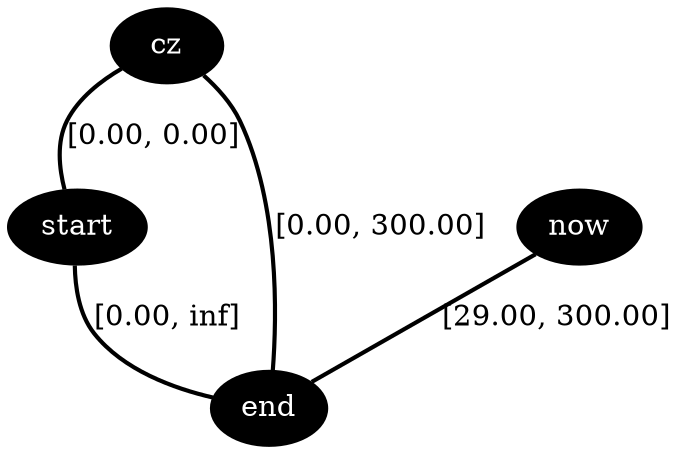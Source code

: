 graph plan {
0[label="cz",style=filled,fillcolor=black,fontcolor=white];
1[label="start",style=filled,fillcolor=black,fontcolor=white];
2[label="now",style=filled,fillcolor=black,fontcolor=white];
3[label="end",style=filled,fillcolor=black,fontcolor=white];
"0"--"3"[label="[0.00, 300.00]",penwidth=2,color=black];
"0"--"1"[label="[0.00, 0.00]",penwidth=2,color=black];
"1"--"3"[label="[0.00, inf]",penwidth=2,color=black];
"2"--"3"[label="[29.00, 300.00]",penwidth=2,color=black];
}
